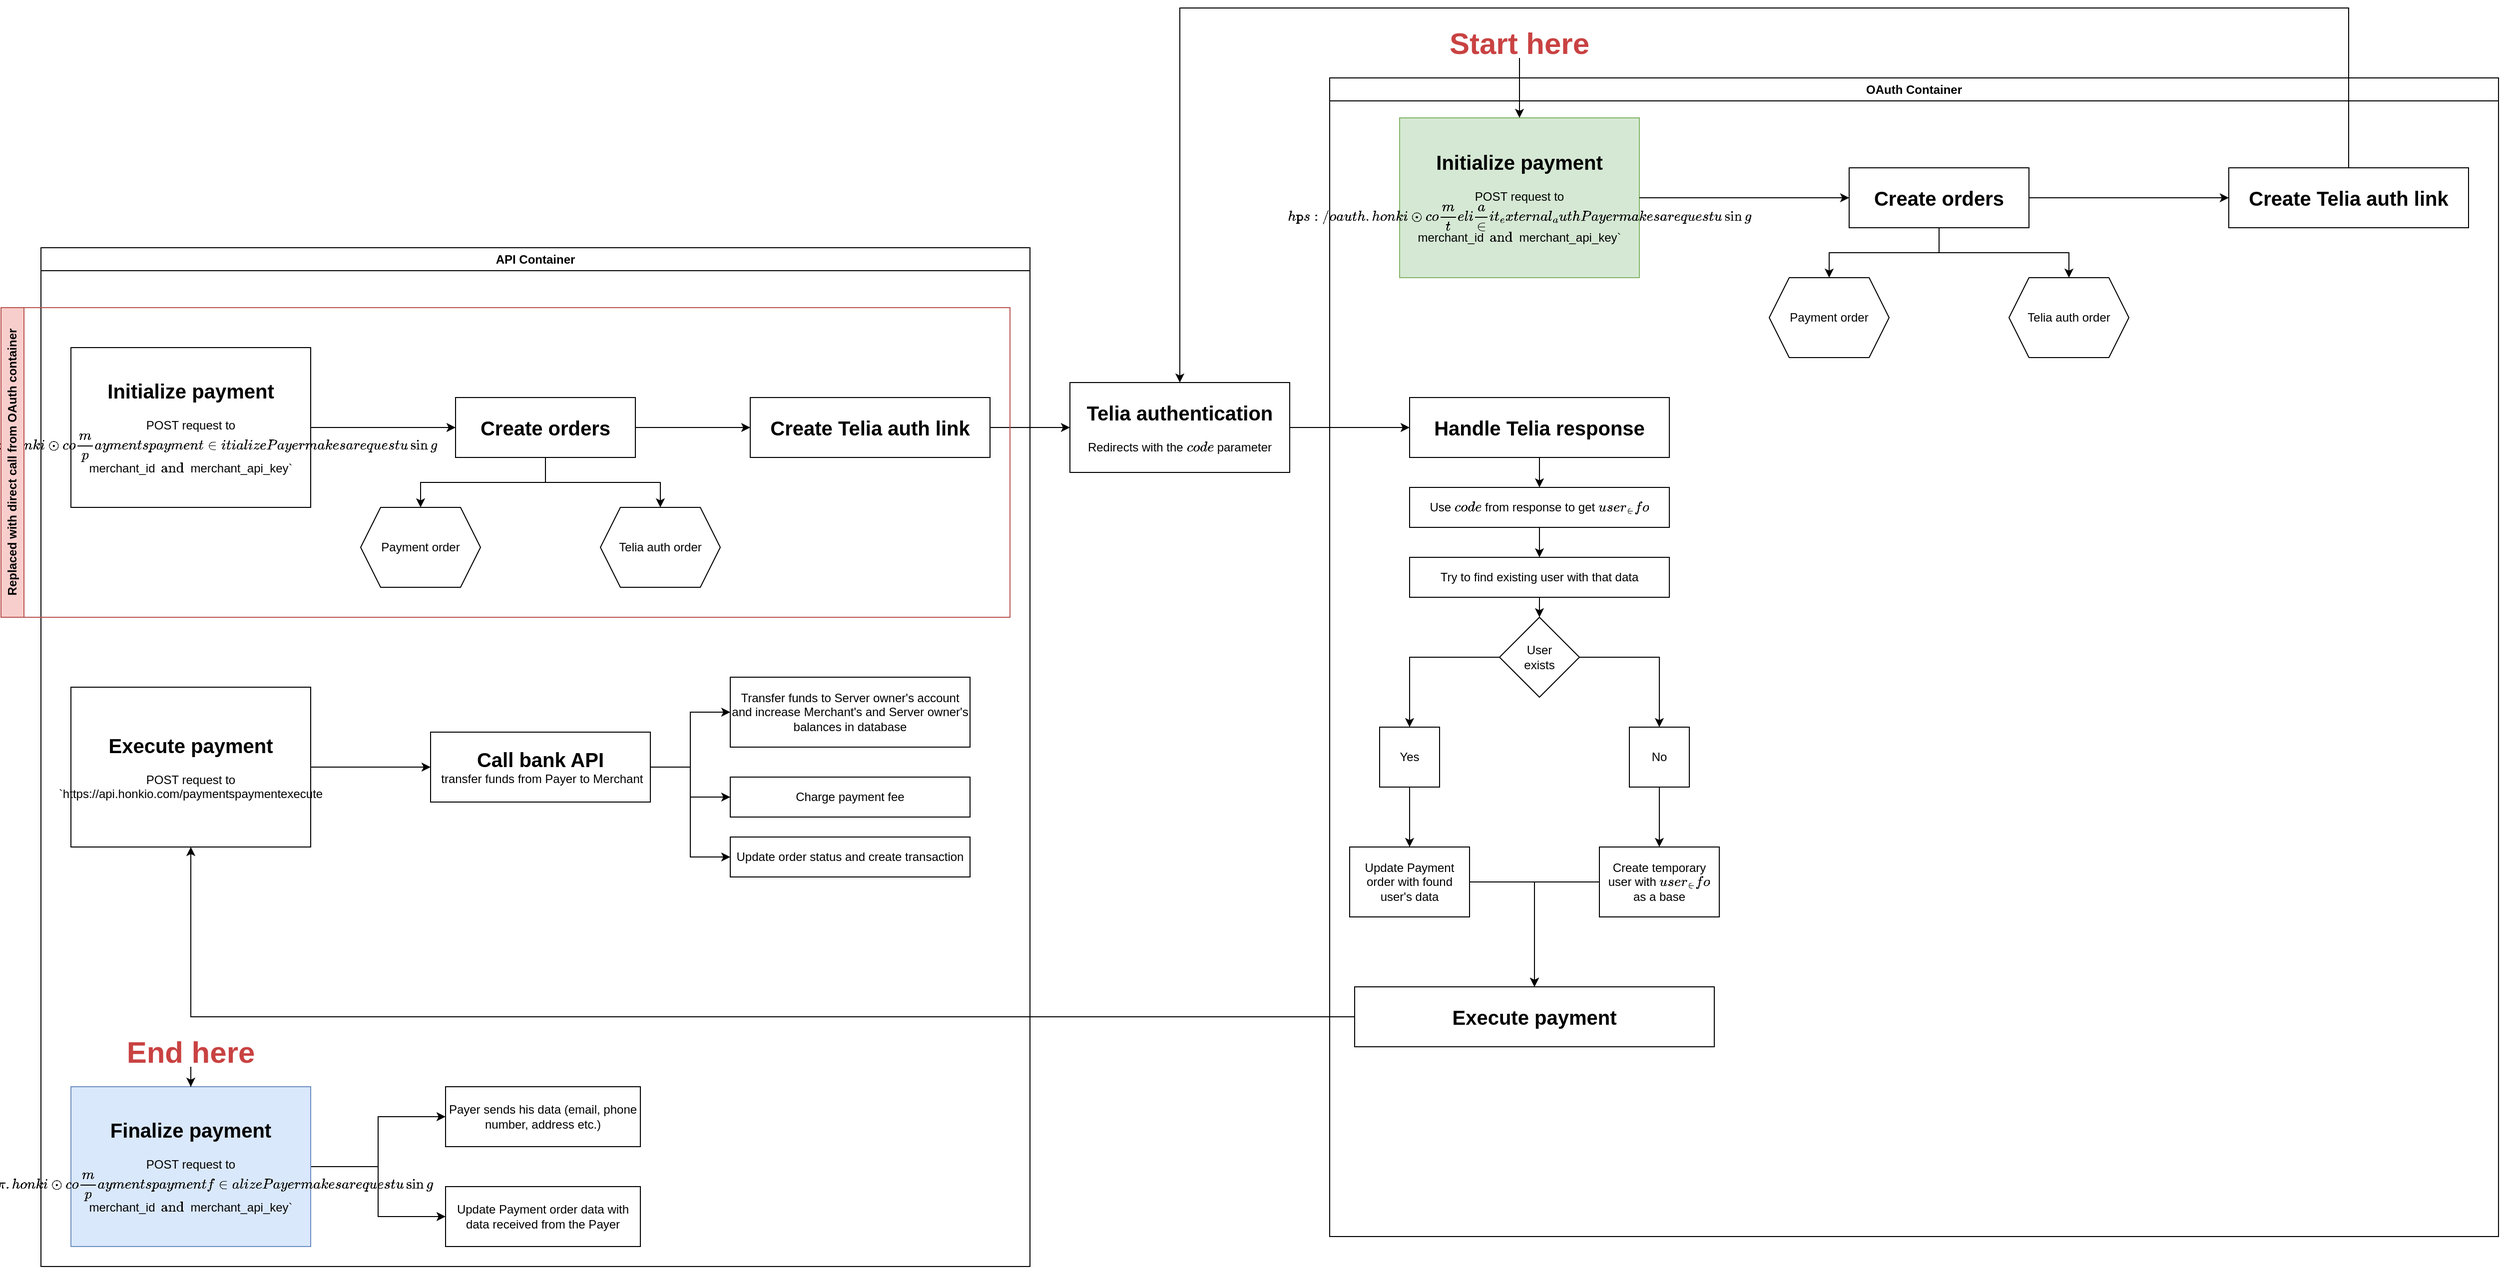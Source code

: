 <mxfile version="21.0.6" type="github">
  <diagram name="Page-1" id="baod2YbWqUGKOtKm7SYT">
    <mxGraphModel dx="2594" dy="2103" grid="1" gridSize="10" guides="1" tooltips="1" connect="1" arrows="1" fold="1" page="1" pageScale="1" pageWidth="850" pageHeight="1100" math="0" shadow="0">
      <root>
        <mxCell id="0" />
        <mxCell id="1" parent="0" />
        <mxCell id="-IHdya4t79_MKVama7wa-3" value="" style="edgeStyle=orthogonalEdgeStyle;rounded=0;orthogonalLoop=1;jettySize=auto;html=1;" edge="1" parent="1" source="-IHdya4t79_MKVama7wa-1" target="-IHdya4t79_MKVama7wa-2">
          <mxGeometry relative="1" as="geometry" />
        </mxCell>
        <mxCell id="-IHdya4t79_MKVama7wa-1" value="&lt;font style=&quot;font-size: 13px;&quot;&gt;&lt;font style=&quot;font-size: 14px;&quot;&gt;&lt;font style=&quot;font-size: 15px;&quot;&gt;&lt;font style=&quot;font-size: 16px;&quot;&gt;&lt;font style=&quot;font-size: 17px;&quot;&gt;&lt;font style=&quot;font-size: 18px;&quot;&gt;&lt;font style=&quot;font-size: 19px;&quot;&gt;&lt;font style=&quot;font-size: 20px;&quot;&gt;&lt;b&gt;Initialize payment&lt;/b&gt;&lt;/font&gt;&lt;/font&gt;&lt;/font&gt;&lt;/font&gt;&lt;/font&gt;&lt;/font&gt;&lt;/font&gt;&lt;/font&gt;&lt;br&gt;&lt;br&gt;POST request to `https://api.honkio.com/paymentspaymentinitialize&lt;br&gt;&lt;br&gt;Payer makes a request using `merchant_id` and `merchant_api_key`" style="rounded=0;whiteSpace=wrap;html=1;" vertex="1" parent="1">
          <mxGeometry x="40" y="40" width="240" height="160" as="geometry" />
        </mxCell>
        <mxCell id="-IHdya4t79_MKVama7wa-5" value="" style="edgeStyle=orthogonalEdgeStyle;rounded=0;orthogonalLoop=1;jettySize=auto;html=1;" edge="1" parent="1" source="-IHdya4t79_MKVama7wa-2" target="-IHdya4t79_MKVama7wa-4">
          <mxGeometry relative="1" as="geometry" />
        </mxCell>
        <mxCell id="-IHdya4t79_MKVama7wa-7" value="" style="edgeStyle=orthogonalEdgeStyle;rounded=0;orthogonalLoop=1;jettySize=auto;html=1;" edge="1" parent="1" source="-IHdya4t79_MKVama7wa-2" target="-IHdya4t79_MKVama7wa-6">
          <mxGeometry relative="1" as="geometry" />
        </mxCell>
        <mxCell id="-IHdya4t79_MKVama7wa-9" value="" style="edgeStyle=orthogonalEdgeStyle;rounded=0;orthogonalLoop=1;jettySize=auto;html=1;" edge="1" parent="1" source="-IHdya4t79_MKVama7wa-2" target="-IHdya4t79_MKVama7wa-8">
          <mxGeometry relative="1" as="geometry" />
        </mxCell>
        <mxCell id="-IHdya4t79_MKVama7wa-2" value="&lt;font style=&quot;font-size: 13px;&quot;&gt;&lt;font style=&quot;font-size: 20px;&quot;&gt;&lt;font style=&quot;font-size: 20px;&quot;&gt;&lt;b&gt;Create orders&lt;/b&gt;&lt;/font&gt;&lt;/font&gt;&lt;/font&gt;" style="whiteSpace=wrap;html=1;rounded=0;" vertex="1" parent="1">
          <mxGeometry x="425" y="90" width="180" height="60" as="geometry" />
        </mxCell>
        <mxCell id="-IHdya4t79_MKVama7wa-4" value="Payment order" style="shape=hexagon;perimeter=hexagonPerimeter2;whiteSpace=wrap;html=1;fixedSize=1;rounded=0;" vertex="1" parent="1">
          <mxGeometry x="330" y="200" width="120" height="80" as="geometry" />
        </mxCell>
        <mxCell id="-IHdya4t79_MKVama7wa-6" value="Telia auth order" style="shape=hexagon;perimeter=hexagonPerimeter2;whiteSpace=wrap;html=1;fixedSize=1;rounded=0;" vertex="1" parent="1">
          <mxGeometry x="570" y="200" width="120" height="80" as="geometry" />
        </mxCell>
        <mxCell id="-IHdya4t79_MKVama7wa-14" value="" style="edgeStyle=orthogonalEdgeStyle;rounded=0;orthogonalLoop=1;jettySize=auto;html=1;" edge="1" parent="1" source="-IHdya4t79_MKVama7wa-8" target="-IHdya4t79_MKVama7wa-13">
          <mxGeometry relative="1" as="geometry" />
        </mxCell>
        <mxCell id="-IHdya4t79_MKVama7wa-8" value="&lt;font style=&quot;font-size: 20px;&quot;&gt;&lt;font style=&quot;font-size: 20px;&quot;&gt;&lt;b&gt;Create Telia auth link&lt;/b&gt;&lt;/font&gt;&lt;/font&gt;" style="whiteSpace=wrap;html=1;rounded=0;" vertex="1" parent="1">
          <mxGeometry x="720" y="90" width="240" height="60" as="geometry" />
        </mxCell>
        <mxCell id="-IHdya4t79_MKVama7wa-12" value="API Container" style="swimlane;whiteSpace=wrap;html=1;" vertex="1" parent="1">
          <mxGeometry x="10" y="-60" width="990" height="1020" as="geometry" />
        </mxCell>
        <mxCell id="-IHdya4t79_MKVama7wa-41" value="" style="edgeStyle=orthogonalEdgeStyle;rounded=0;orthogonalLoop=1;jettySize=auto;html=1;" edge="1" parent="-IHdya4t79_MKVama7wa-12" source="-IHdya4t79_MKVama7wa-37" target="-IHdya4t79_MKVama7wa-40">
          <mxGeometry relative="1" as="geometry" />
        </mxCell>
        <mxCell id="-IHdya4t79_MKVama7wa-37" value="&lt;font style=&quot;font-size: 13px;&quot;&gt;&lt;font style=&quot;font-size: 14px;&quot;&gt;&lt;font style=&quot;font-size: 15px;&quot;&gt;&lt;font style=&quot;font-size: 16px;&quot;&gt;&lt;font style=&quot;font-size: 17px;&quot;&gt;&lt;font style=&quot;font-size: 18px;&quot;&gt;&lt;font style=&quot;font-size: 19px;&quot;&gt;&lt;font style=&quot;font-size: 20px;&quot;&gt;&lt;b&gt;Execute payment&lt;/b&gt;&lt;/font&gt;&lt;/font&gt;&lt;/font&gt;&lt;/font&gt;&lt;/font&gt;&lt;/font&gt;&lt;/font&gt;&lt;/font&gt;&lt;br&gt;&lt;br&gt;POST request to `https://api.honkio.com/paymentspaymentexecute" style="rounded=0;whiteSpace=wrap;html=1;" vertex="1" parent="-IHdya4t79_MKVama7wa-12">
          <mxGeometry x="30" y="440" width="240" height="160" as="geometry" />
        </mxCell>
        <mxCell id="-IHdya4t79_MKVama7wa-66" value="" style="edgeStyle=orthogonalEdgeStyle;rounded=0;orthogonalLoop=1;jettySize=auto;html=1;" edge="1" parent="-IHdya4t79_MKVama7wa-12" source="-IHdya4t79_MKVama7wa-39" target="-IHdya4t79_MKVama7wa-65">
          <mxGeometry relative="1" as="geometry" />
        </mxCell>
        <mxCell id="-IHdya4t79_MKVama7wa-68" value="" style="edgeStyle=orthogonalEdgeStyle;rounded=0;orthogonalLoop=1;jettySize=auto;html=1;" edge="1" parent="-IHdya4t79_MKVama7wa-12" source="-IHdya4t79_MKVama7wa-39" target="-IHdya4t79_MKVama7wa-67">
          <mxGeometry relative="1" as="geometry" />
        </mxCell>
        <mxCell id="-IHdya4t79_MKVama7wa-39" value="&lt;font style=&quot;font-size: 13px;&quot;&gt;&lt;font style=&quot;font-size: 14px;&quot;&gt;&lt;font style=&quot;font-size: 15px;&quot;&gt;&lt;font style=&quot;font-size: 16px;&quot;&gt;&lt;font style=&quot;font-size: 17px;&quot;&gt;&lt;font style=&quot;font-size: 18px;&quot;&gt;&lt;font style=&quot;font-size: 19px;&quot;&gt;&lt;font style=&quot;font-size: 20px;&quot;&gt;&lt;b&gt;Finalize payment&lt;/b&gt;&lt;/font&gt;&lt;/font&gt;&lt;/font&gt;&lt;/font&gt;&lt;/font&gt;&lt;/font&gt;&lt;/font&gt;&lt;/font&gt;&lt;br&gt;&lt;br&gt;POST request to `https://api.honkio.com/paymentspaymentfinalize&lt;br&gt;&lt;br&gt;Payer makes a request using `merchant_id` and `merchant_api_key`" style="rounded=0;whiteSpace=wrap;html=1;fillColor=#dae8fc;strokeColor=#6c8ebf;" vertex="1" parent="-IHdya4t79_MKVama7wa-12">
          <mxGeometry x="30" y="840" width="240" height="160" as="geometry" />
        </mxCell>
        <mxCell id="-IHdya4t79_MKVama7wa-43" value="" style="edgeStyle=orthogonalEdgeStyle;rounded=0;orthogonalLoop=1;jettySize=auto;html=1;entryX=0;entryY=0.5;entryDx=0;entryDy=0;" edge="1" parent="-IHdya4t79_MKVama7wa-12" source="-IHdya4t79_MKVama7wa-40" target="-IHdya4t79_MKVama7wa-42">
          <mxGeometry relative="1" as="geometry">
            <Array as="points">
              <mxPoint x="650" y="520" />
              <mxPoint x="650" y="465" />
            </Array>
          </mxGeometry>
        </mxCell>
        <mxCell id="-IHdya4t79_MKVama7wa-46" style="edgeStyle=orthogonalEdgeStyle;rounded=0;orthogonalLoop=1;jettySize=auto;html=1;entryX=0;entryY=0.5;entryDx=0;entryDy=0;" edge="1" parent="-IHdya4t79_MKVama7wa-12" source="-IHdya4t79_MKVama7wa-40" target="-IHdya4t79_MKVama7wa-44">
          <mxGeometry relative="1" as="geometry" />
        </mxCell>
        <mxCell id="-IHdya4t79_MKVama7wa-47" style="edgeStyle=orthogonalEdgeStyle;rounded=0;orthogonalLoop=1;jettySize=auto;html=1;entryX=0;entryY=0.5;entryDx=0;entryDy=0;" edge="1" parent="-IHdya4t79_MKVama7wa-12" source="-IHdya4t79_MKVama7wa-40" target="-IHdya4t79_MKVama7wa-45">
          <mxGeometry relative="1" as="geometry" />
        </mxCell>
        <mxCell id="-IHdya4t79_MKVama7wa-40" value="&lt;div&gt;&lt;font style=&quot;font-size: 20px;&quot;&gt;&lt;font style=&quot;font-size: 20px;&quot;&gt;&lt;b&gt;Call bank API&lt;/b&gt;&lt;/font&gt;&lt;/font&gt;&lt;/div&gt;&lt;div&gt;&amp;nbsp;transfer funds from Payer to Merchant&lt;br&gt;&lt;/div&gt;" style="whiteSpace=wrap;html=1;rounded=0;" vertex="1" parent="-IHdya4t79_MKVama7wa-12">
          <mxGeometry x="390" y="485" width="220" height="70" as="geometry" />
        </mxCell>
        <mxCell id="-IHdya4t79_MKVama7wa-42" value="Transfer funds to Server owner&#39;s account and increase Merchant&#39;s and Server owner&#39;s balances in database" style="whiteSpace=wrap;html=1;rounded=0;" vertex="1" parent="-IHdya4t79_MKVama7wa-12">
          <mxGeometry x="690" y="430" width="240" height="70" as="geometry" />
        </mxCell>
        <mxCell id="-IHdya4t79_MKVama7wa-44" value="Charge payment fee" style="rounded=0;whiteSpace=wrap;html=1;" vertex="1" parent="-IHdya4t79_MKVama7wa-12">
          <mxGeometry x="690" y="530" width="240" height="40" as="geometry" />
        </mxCell>
        <mxCell id="-IHdya4t79_MKVama7wa-45" value="Update order status and create transaction" style="rounded=0;whiteSpace=wrap;html=1;" vertex="1" parent="-IHdya4t79_MKVama7wa-12">
          <mxGeometry x="690" y="590" width="240" height="40" as="geometry" />
        </mxCell>
        <mxCell id="-IHdya4t79_MKVama7wa-65" value="Payer sends his data (email, phone number, address etc.)" style="whiteSpace=wrap;html=1;rounded=0;" vertex="1" parent="-IHdya4t79_MKVama7wa-12">
          <mxGeometry x="405" y="840" width="195" height="60" as="geometry" />
        </mxCell>
        <mxCell id="-IHdya4t79_MKVama7wa-67" value="Update Payment order data with data received from the Payer" style="whiteSpace=wrap;html=1;rounded=0;" vertex="1" parent="-IHdya4t79_MKVama7wa-12">
          <mxGeometry x="405" y="940" width="195" height="60" as="geometry" />
        </mxCell>
        <mxCell id="-IHdya4t79_MKVama7wa-70" style="edgeStyle=orthogonalEdgeStyle;rounded=0;orthogonalLoop=1;jettySize=auto;html=1;" edge="1" parent="-IHdya4t79_MKVama7wa-12" source="-IHdya4t79_MKVama7wa-69" target="-IHdya4t79_MKVama7wa-39">
          <mxGeometry relative="1" as="geometry" />
        </mxCell>
        <mxCell id="-IHdya4t79_MKVama7wa-69" value="&lt;font style=&quot;font-size: 30px;&quot; color=&quot;#C94242&quot;&gt;&lt;font style=&quot;font-size: 30px;&quot;&gt;&lt;b&gt;End here&lt;/b&gt;&lt;/font&gt;&lt;/font&gt;" style="text;html=1;strokeColor=none;fillColor=none;align=center;verticalAlign=middle;whiteSpace=wrap;rounded=0;" vertex="1" parent="-IHdya4t79_MKVama7wa-12">
          <mxGeometry x="30" y="790" width="240" height="30" as="geometry" />
        </mxCell>
        <mxCell id="-IHdya4t79_MKVama7wa-16" value="" style="edgeStyle=orthogonalEdgeStyle;rounded=0;orthogonalLoop=1;jettySize=auto;html=1;" edge="1" parent="1" source="-IHdya4t79_MKVama7wa-13" target="-IHdya4t79_MKVama7wa-15">
          <mxGeometry relative="1" as="geometry" />
        </mxCell>
        <mxCell id="-IHdya4t79_MKVama7wa-13" value="&lt;font style=&quot;font-size: 20px;&quot;&gt;&lt;font style=&quot;font-size: 20px;&quot;&gt;&lt;b&gt;Telia authentication&lt;/b&gt;&lt;/font&gt;&lt;/font&gt;&lt;br&gt;&lt;br&gt;Redirects with the `code` parameter" style="whiteSpace=wrap;html=1;rounded=0;" vertex="1" parent="1">
          <mxGeometry x="1040" y="75" width="220" height="90" as="geometry" />
        </mxCell>
        <mxCell id="-IHdya4t79_MKVama7wa-17" value="OAuth Container" style="swimlane;whiteSpace=wrap;html=1;" vertex="1" parent="1">
          <mxGeometry x="1300" y="-230" width="1170" height="1160" as="geometry">
            <mxRectangle x="1310" y="10" width="140" height="30" as="alternateBounds" />
          </mxGeometry>
        </mxCell>
        <mxCell id="-IHdya4t79_MKVama7wa-20" value="Try to find existing user with that data" style="whiteSpace=wrap;html=1;rounded=0;" vertex="1" parent="-IHdya4t79_MKVama7wa-17">
          <mxGeometry x="80" y="480" width="260" height="40" as="geometry" />
        </mxCell>
        <mxCell id="-IHdya4t79_MKVama7wa-25" value="" style="edgeStyle=orthogonalEdgeStyle;rounded=0;orthogonalLoop=1;jettySize=auto;html=1;" edge="1" parent="-IHdya4t79_MKVama7wa-17" source="-IHdya4t79_MKVama7wa-22" target="-IHdya4t79_MKVama7wa-24">
          <mxGeometry relative="1" as="geometry" />
        </mxCell>
        <mxCell id="-IHdya4t79_MKVama7wa-29" value="" style="edgeStyle=orthogonalEdgeStyle;rounded=0;orthogonalLoop=1;jettySize=auto;html=1;" edge="1" parent="-IHdya4t79_MKVama7wa-17" source="-IHdya4t79_MKVama7wa-22" target="-IHdya4t79_MKVama7wa-28">
          <mxGeometry relative="1" as="geometry" />
        </mxCell>
        <mxCell id="-IHdya4t79_MKVama7wa-22" value="User&lt;br&gt;exists" style="rhombus;whiteSpace=wrap;html=1;rounded=0;" vertex="1" parent="-IHdya4t79_MKVama7wa-17">
          <mxGeometry x="170" y="540" width="80" height="80" as="geometry" />
        </mxCell>
        <mxCell id="-IHdya4t79_MKVama7wa-27" value="" style="edgeStyle=orthogonalEdgeStyle;rounded=0;orthogonalLoop=1;jettySize=auto;html=1;" edge="1" parent="-IHdya4t79_MKVama7wa-17" source="-IHdya4t79_MKVama7wa-24" target="-IHdya4t79_MKVama7wa-26">
          <mxGeometry relative="1" as="geometry" />
        </mxCell>
        <mxCell id="-IHdya4t79_MKVama7wa-24" value="Yes" style="whiteSpace=wrap;html=1;rounded=0;" vertex="1" parent="-IHdya4t79_MKVama7wa-17">
          <mxGeometry x="50" y="650" width="60" height="60" as="geometry" />
        </mxCell>
        <mxCell id="-IHdya4t79_MKVama7wa-35" value="" style="edgeStyle=orthogonalEdgeStyle;rounded=0;orthogonalLoop=1;jettySize=auto;html=1;" edge="1" parent="-IHdya4t79_MKVama7wa-17" source="-IHdya4t79_MKVama7wa-26" target="-IHdya4t79_MKVama7wa-34">
          <mxGeometry relative="1" as="geometry">
            <Array as="points">
              <mxPoint x="205" y="805" />
            </Array>
          </mxGeometry>
        </mxCell>
        <mxCell id="-IHdya4t79_MKVama7wa-26" value="Update Payment order with found user&#39;s data" style="whiteSpace=wrap;html=1;rounded=0;" vertex="1" parent="-IHdya4t79_MKVama7wa-17">
          <mxGeometry x="20" y="770" width="120" height="70" as="geometry" />
        </mxCell>
        <mxCell id="-IHdya4t79_MKVama7wa-31" value="" style="edgeStyle=orthogonalEdgeStyle;rounded=0;orthogonalLoop=1;jettySize=auto;html=1;" edge="1" parent="-IHdya4t79_MKVama7wa-17" source="-IHdya4t79_MKVama7wa-28" target="-IHdya4t79_MKVama7wa-30">
          <mxGeometry relative="1" as="geometry" />
        </mxCell>
        <mxCell id="-IHdya4t79_MKVama7wa-28" value="No" style="whiteSpace=wrap;html=1;rounded=0;" vertex="1" parent="-IHdya4t79_MKVama7wa-17">
          <mxGeometry x="300" y="650" width="60" height="60" as="geometry" />
        </mxCell>
        <mxCell id="-IHdya4t79_MKVama7wa-36" value="" style="edgeStyle=orthogonalEdgeStyle;rounded=0;orthogonalLoop=1;jettySize=auto;html=1;" edge="1" parent="-IHdya4t79_MKVama7wa-17" source="-IHdya4t79_MKVama7wa-30" target="-IHdya4t79_MKVama7wa-34">
          <mxGeometry relative="1" as="geometry">
            <Array as="points">
              <mxPoint x="205" y="805" />
            </Array>
          </mxGeometry>
        </mxCell>
        <mxCell id="-IHdya4t79_MKVama7wa-30" value="Create temporary user with `user_info` as a base" style="whiteSpace=wrap;html=1;rounded=0;" vertex="1" parent="-IHdya4t79_MKVama7wa-17">
          <mxGeometry x="270" y="770" width="120" height="70" as="geometry" />
        </mxCell>
        <mxCell id="-IHdya4t79_MKVama7wa-34" value="&lt;font style=&quot;font-size: 20px;&quot;&gt;&lt;font style=&quot;font-size: 20px;&quot;&gt;&lt;b&gt;Execute payment&lt;/b&gt;&lt;/font&gt;&lt;/font&gt;" style="whiteSpace=wrap;html=1;rounded=0;" vertex="1" parent="-IHdya4t79_MKVama7wa-17">
          <mxGeometry x="25" y="910" width="360" height="60" as="geometry" />
        </mxCell>
        <mxCell id="-IHdya4t79_MKVama7wa-15" value="&lt;font style=&quot;font-size: 20px;&quot;&gt;&lt;font style=&quot;font-size: 20px;&quot;&gt;&lt;b&gt;Handle Telia response&lt;/b&gt;&lt;/font&gt;&lt;/font&gt;" style="whiteSpace=wrap;html=1;rounded=0;" vertex="1" parent="-IHdya4t79_MKVama7wa-17">
          <mxGeometry x="80" y="320" width="260" height="60" as="geometry" />
        </mxCell>
        <mxCell id="-IHdya4t79_MKVama7wa-18" value="Use `code` from response to get `user_info`" style="whiteSpace=wrap;html=1;rounded=0;" vertex="1" parent="-IHdya4t79_MKVama7wa-17">
          <mxGeometry x="80" y="410" width="260" height="40" as="geometry" />
        </mxCell>
        <mxCell id="-IHdya4t79_MKVama7wa-21" value="" style="edgeStyle=orthogonalEdgeStyle;rounded=0;orthogonalLoop=1;jettySize=auto;html=1;" edge="1" parent="-IHdya4t79_MKVama7wa-17" source="-IHdya4t79_MKVama7wa-18" target="-IHdya4t79_MKVama7wa-20">
          <mxGeometry relative="1" as="geometry" />
        </mxCell>
        <mxCell id="-IHdya4t79_MKVama7wa-51" value="" style="endArrow=classic;html=1;rounded=0;exitX=0.5;exitY=1;exitDx=0;exitDy=0;entryX=0.5;entryY=0;entryDx=0;entryDy=0;" edge="1" parent="-IHdya4t79_MKVama7wa-17" source="-IHdya4t79_MKVama7wa-20" target="-IHdya4t79_MKVama7wa-22">
          <mxGeometry width="50" height="50" relative="1" as="geometry">
            <mxPoint x="-40" y="830" as="sourcePoint" />
            <mxPoint x="10" y="780" as="targetPoint" />
          </mxGeometry>
        </mxCell>
        <mxCell id="-IHdya4t79_MKVama7wa-52" value="" style="endArrow=classic;html=1;rounded=0;exitX=0.5;exitY=1;exitDx=0;exitDy=0;" edge="1" parent="-IHdya4t79_MKVama7wa-17" source="-IHdya4t79_MKVama7wa-15" target="-IHdya4t79_MKVama7wa-18">
          <mxGeometry width="50" height="50" relative="1" as="geometry">
            <mxPoint x="-10" y="710" as="sourcePoint" />
            <mxPoint x="40" y="660" as="targetPoint" />
          </mxGeometry>
        </mxCell>
        <mxCell id="-IHdya4t79_MKVama7wa-53" value="&lt;font style=&quot;font-size: 13px;&quot;&gt;&lt;font style=&quot;font-size: 14px;&quot;&gt;&lt;font style=&quot;font-size: 15px;&quot;&gt;&lt;font style=&quot;font-size: 16px;&quot;&gt;&lt;font style=&quot;font-size: 17px;&quot;&gt;&lt;font style=&quot;font-size: 18px;&quot;&gt;&lt;font style=&quot;font-size: 19px;&quot;&gt;&lt;font style=&quot;font-size: 20px;&quot;&gt;&lt;b&gt;Initialize payment&lt;/b&gt;&lt;/font&gt;&lt;/font&gt;&lt;/font&gt;&lt;/font&gt;&lt;/font&gt;&lt;/font&gt;&lt;/font&gt;&lt;/font&gt;&lt;br&gt;&lt;br&gt;POST request to `https://oauth.honkio.com/telia/init_external_auth&lt;br&gt;&lt;br&gt;Payer makes a request using `merchant_id` and `merchant_api_key`" style="rounded=0;whiteSpace=wrap;html=1;fillColor=#d5e8d4;strokeColor=#82b366;" vertex="1" parent="-IHdya4t79_MKVama7wa-17">
          <mxGeometry x="70" y="40" width="240" height="160" as="geometry" />
        </mxCell>
        <mxCell id="-IHdya4t79_MKVama7wa-59" style="edgeStyle=orthogonalEdgeStyle;rounded=0;orthogonalLoop=1;jettySize=auto;html=1;entryX=0.5;entryY=0;entryDx=0;entryDy=0;" edge="1" parent="-IHdya4t79_MKVama7wa-17" source="-IHdya4t79_MKVama7wa-54" target="-IHdya4t79_MKVama7wa-55">
          <mxGeometry relative="1" as="geometry" />
        </mxCell>
        <mxCell id="-IHdya4t79_MKVama7wa-60" style="edgeStyle=orthogonalEdgeStyle;rounded=0;orthogonalLoop=1;jettySize=auto;html=1;" edge="1" parent="-IHdya4t79_MKVama7wa-17" source="-IHdya4t79_MKVama7wa-54" target="-IHdya4t79_MKVama7wa-56">
          <mxGeometry relative="1" as="geometry" />
        </mxCell>
        <mxCell id="-IHdya4t79_MKVama7wa-61" style="edgeStyle=orthogonalEdgeStyle;rounded=0;orthogonalLoop=1;jettySize=auto;html=1;entryX=0;entryY=0.5;entryDx=0;entryDy=0;" edge="1" parent="-IHdya4t79_MKVama7wa-17" source="-IHdya4t79_MKVama7wa-54" target="-IHdya4t79_MKVama7wa-57">
          <mxGeometry relative="1" as="geometry" />
        </mxCell>
        <mxCell id="-IHdya4t79_MKVama7wa-54" value="&lt;font style=&quot;font-size: 13px;&quot;&gt;&lt;font style=&quot;font-size: 20px;&quot;&gt;&lt;font style=&quot;font-size: 20px;&quot;&gt;&lt;b&gt;Create orders&lt;/b&gt;&lt;/font&gt;&lt;/font&gt;&lt;/font&gt;" style="whiteSpace=wrap;html=1;rounded=0;" vertex="1" parent="-IHdya4t79_MKVama7wa-17">
          <mxGeometry x="520" y="90" width="180" height="60" as="geometry" />
        </mxCell>
        <mxCell id="-IHdya4t79_MKVama7wa-55" value="Payment order" style="shape=hexagon;perimeter=hexagonPerimeter2;whiteSpace=wrap;html=1;fixedSize=1;rounded=0;" vertex="1" parent="-IHdya4t79_MKVama7wa-17">
          <mxGeometry x="440" y="200" width="120" height="80" as="geometry" />
        </mxCell>
        <mxCell id="-IHdya4t79_MKVama7wa-56" value="Telia auth order" style="shape=hexagon;perimeter=hexagonPerimeter2;whiteSpace=wrap;html=1;fixedSize=1;rounded=0;" vertex="1" parent="-IHdya4t79_MKVama7wa-17">
          <mxGeometry x="680" y="200" width="120" height="80" as="geometry" />
        </mxCell>
        <mxCell id="-IHdya4t79_MKVama7wa-57" value="&lt;font style=&quot;font-size: 20px;&quot;&gt;&lt;font style=&quot;font-size: 20px;&quot;&gt;&lt;b&gt;Create Telia auth link&lt;/b&gt;&lt;/font&gt;&lt;/font&gt;" style="whiteSpace=wrap;html=1;rounded=0;" vertex="1" parent="-IHdya4t79_MKVama7wa-17">
          <mxGeometry x="900" y="90" width="240" height="60" as="geometry" />
        </mxCell>
        <mxCell id="-IHdya4t79_MKVama7wa-58" value="" style="endArrow=classic;html=1;rounded=0;exitX=1;exitY=0.5;exitDx=0;exitDy=0;entryX=0;entryY=0.5;entryDx=0;entryDy=0;" edge="1" parent="-IHdya4t79_MKVama7wa-17" source="-IHdya4t79_MKVama7wa-53" target="-IHdya4t79_MKVama7wa-54">
          <mxGeometry width="50" height="50" relative="1" as="geometry">
            <mxPoint x="450" y="400" as="sourcePoint" />
            <mxPoint x="500" y="350" as="targetPoint" />
          </mxGeometry>
        </mxCell>
        <mxCell id="-IHdya4t79_MKVama7wa-38" value="" style="endArrow=classic;html=1;rounded=0;exitX=0;exitY=0.5;exitDx=0;exitDy=0;entryX=0.5;entryY=1;entryDx=0;entryDy=0;" edge="1" parent="1" source="-IHdya4t79_MKVama7wa-34" target="-IHdya4t79_MKVama7wa-37">
          <mxGeometry width="50" height="50" relative="1" as="geometry">
            <mxPoint x="840" y="590" as="sourcePoint" />
            <mxPoint x="160" y="590" as="targetPoint" />
            <Array as="points">
              <mxPoint x="1160" y="710" />
              <mxPoint x="710" y="710" />
              <mxPoint x="160" y="710" />
            </Array>
          </mxGeometry>
        </mxCell>
        <mxCell id="-IHdya4t79_MKVama7wa-49" value="&lt;div&gt;Replaced with direct call from OAuth container&lt;/div&gt;" style="swimlane;horizontal=0;whiteSpace=wrap;html=1;fillColor=#f8cecc;strokeColor=#b85450;" vertex="1" parent="1">
          <mxGeometry x="-30" width="1010" height="310" as="geometry" />
        </mxCell>
        <mxCell id="-IHdya4t79_MKVama7wa-62" style="edgeStyle=orthogonalEdgeStyle;rounded=0;orthogonalLoop=1;jettySize=auto;html=1;" edge="1" parent="1" source="-IHdya4t79_MKVama7wa-57" target="-IHdya4t79_MKVama7wa-13">
          <mxGeometry relative="1" as="geometry">
            <mxPoint x="2320" y="-380" as="targetPoint" />
            <Array as="points">
              <mxPoint x="2320" y="-300" />
              <mxPoint x="1150" y="-300" />
            </Array>
          </mxGeometry>
        </mxCell>
        <mxCell id="-IHdya4t79_MKVama7wa-64" style="edgeStyle=orthogonalEdgeStyle;rounded=0;orthogonalLoop=1;jettySize=auto;html=1;entryX=0.5;entryY=0;entryDx=0;entryDy=0;" edge="1" parent="1" source="-IHdya4t79_MKVama7wa-63" target="-IHdya4t79_MKVama7wa-53">
          <mxGeometry relative="1" as="geometry" />
        </mxCell>
        <mxCell id="-IHdya4t79_MKVama7wa-63" value="&lt;font style=&quot;font-size: 30px;&quot; color=&quot;#C94242&quot;&gt;&lt;font style=&quot;font-size: 30px;&quot;&gt;&lt;b&gt;Start here&lt;/b&gt;&lt;/font&gt;&lt;/font&gt;" style="text;html=1;strokeColor=none;fillColor=none;align=center;verticalAlign=middle;whiteSpace=wrap;rounded=0;" vertex="1" parent="1">
          <mxGeometry x="1370" y="-280" width="240" height="30" as="geometry" />
        </mxCell>
      </root>
    </mxGraphModel>
  </diagram>
</mxfile>
